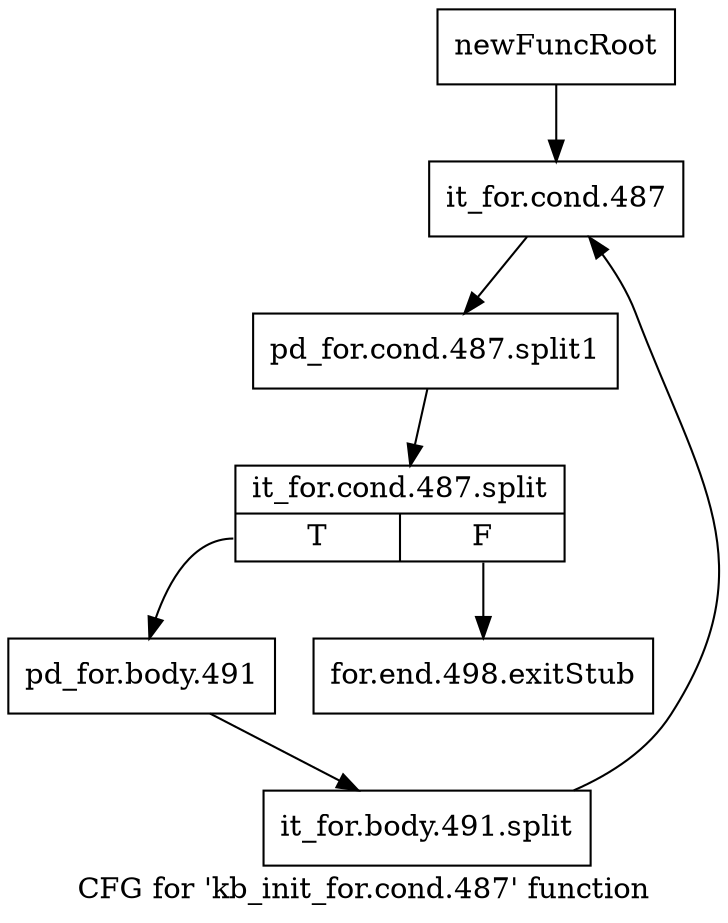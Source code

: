 digraph "CFG for 'kb_init_for.cond.487' function" {
	label="CFG for 'kb_init_for.cond.487' function";

	Node0x120c3a0 [shape=record,label="{newFuncRoot}"];
	Node0x120c3a0 -> Node0x120c440;
	Node0x120c3f0 [shape=record,label="{for.end.498.exitStub}"];
	Node0x120c440 [shape=record,label="{it_for.cond.487}"];
	Node0x120c440 -> Node0x14b0c90;
	Node0x14b0c90 [shape=record,label="{pd_for.cond.487.split1}"];
	Node0x14b0c90 -> Node0x1594570;
	Node0x1594570 [shape=record,label="{it_for.cond.487.split|{<s0>T|<s1>F}}"];
	Node0x1594570:s0 -> Node0x120c490;
	Node0x1594570:s1 -> Node0x120c3f0;
	Node0x120c490 [shape=record,label="{pd_for.body.491}"];
	Node0x120c490 -> Node0x155bcc0;
	Node0x155bcc0 [shape=record,label="{it_for.body.491.split}"];
	Node0x155bcc0 -> Node0x120c440;
}
